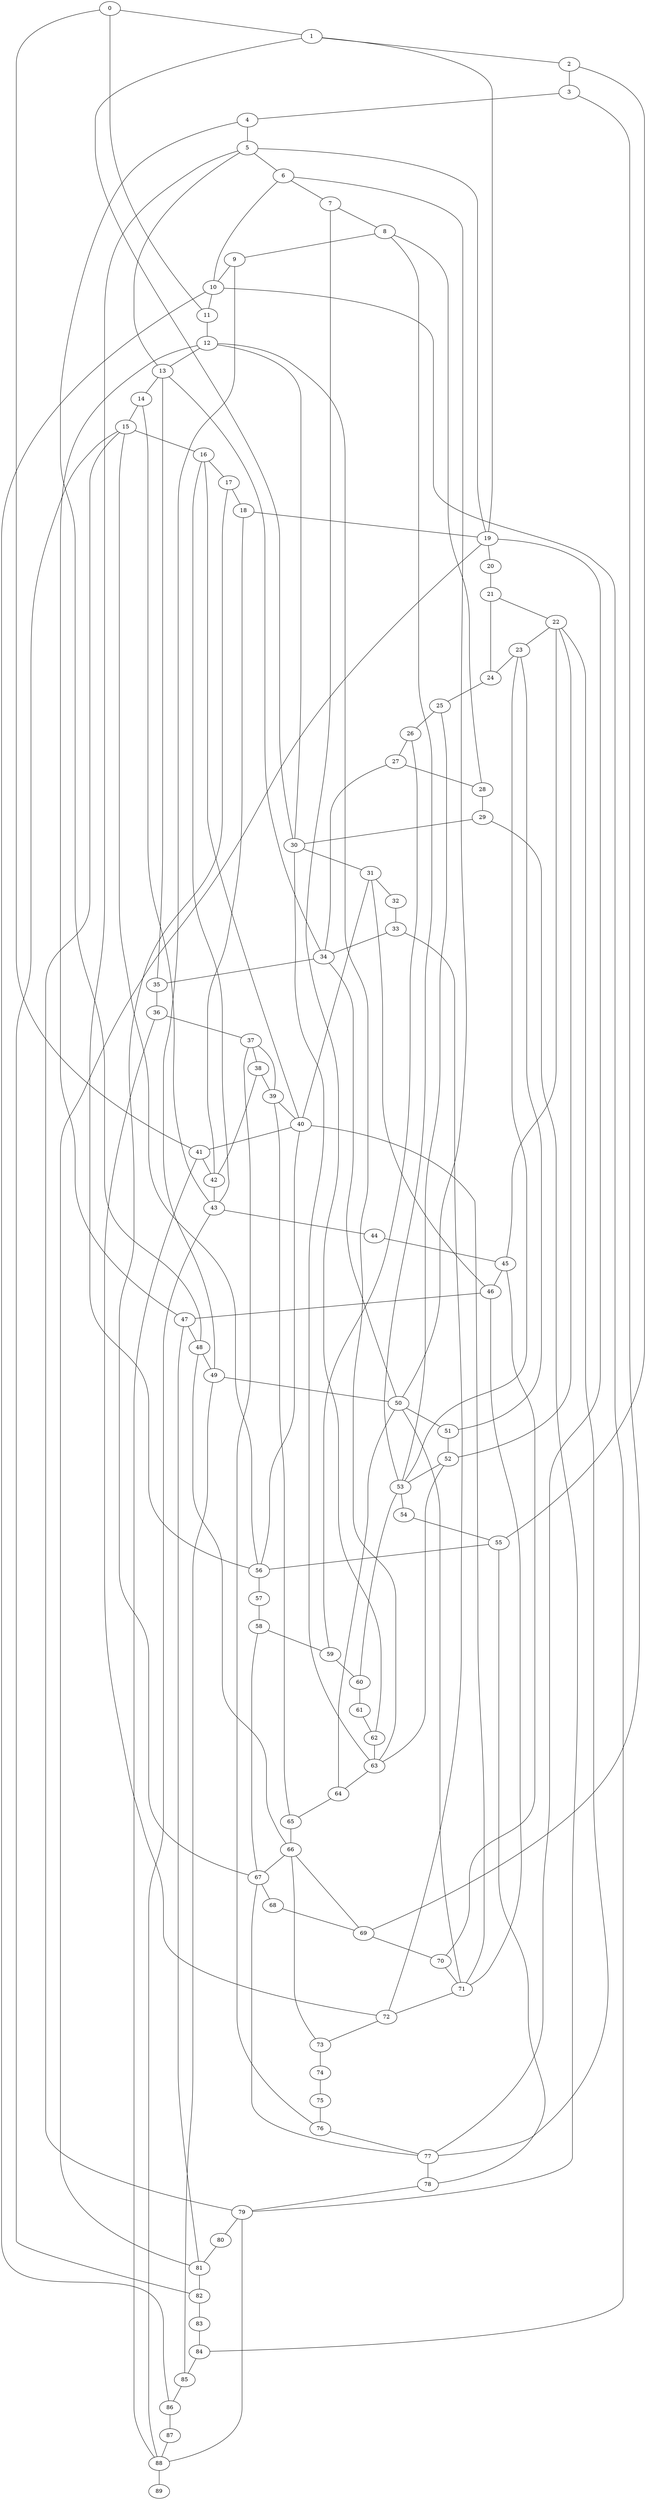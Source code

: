 
graph graphname {
    0 -- 1
0 -- 11
0 -- 41
1 -- 2
1 -- 19
1 -- 30
2 -- 3
2 -- 55
3 -- 4
3 -- 69
4 -- 5
4 -- 48
5 -- 6
5 -- 13
5 -- 19
5 -- 56
6 -- 7
6 -- 50
6 -- 10
7 -- 8
7 -- 62
8 -- 9
8 -- 28
8 -- 53
9 -- 10
9 -- 49
10 -- 11
10 -- 84
10 -- 86
11 -- 12
12 -- 13
12 -- 47
12 -- 63
12 -- 30
13 -- 14
13 -- 34
13 -- 35
14 -- 15
14 -- 43
15 -- 16
15 -- 56
15 -- 82
15 -- 79
16 -- 17
16 -- 43
16 -- 40
17 -- 18
17 -- 67
18 -- 19
18 -- 42
19 -- 20
19 -- 81
19 -- 77
20 -- 21
21 -- 22
21 -- 24
22 -- 23
22 -- 45
22 -- 52
22 -- 77
23 -- 24
23 -- 51
23 -- 53
24 -- 25
25 -- 26
25 -- 53
26 -- 27
26 -- 59
27 -- 28
27 -- 34
28 -- 29
29 -- 30
29 -- 79
30 -- 31
30 -- 63
31 -- 32
31 -- 40
31 -- 46
32 -- 33
33 -- 34
33 -- 72
34 -- 35
34 -- 50
35 -- 36
36 -- 37
36 -- 72
37 -- 38
37 -- 39
37 -- 76
38 -- 39
38 -- 42
39 -- 40
39 -- 65
40 -- 41
40 -- 71
40 -- 56
41 -- 42
41 -- 88
42 -- 43
43 -- 44
43 -- 88
44 -- 45
45 -- 46
45 -- 70
46 -- 47
46 -- 71
47 -- 48
47 -- 81
48 -- 49
48 -- 66
49 -- 50
49 -- 85
50 -- 51
50 -- 71
50 -- 64
51 -- 52
52 -- 53
52 -- 63
53 -- 54
53 -- 60
54 -- 55
55 -- 56
55 -- 78
56 -- 57
57 -- 58
58 -- 59
58 -- 67
59 -- 60
60 -- 61
61 -- 62
62 -- 63
63 -- 64
64 -- 65
65 -- 66
66 -- 67
66 -- 69
66 -- 73
67 -- 68
67 -- 77
68 -- 69
69 -- 70
70 -- 71
71 -- 72
72 -- 73
73 -- 74
74 -- 75
75 -- 76
76 -- 77
77 -- 78
78 -- 79
79 -- 80
79 -- 88
80 -- 81
81 -- 82
82 -- 83
83 -- 84
84 -- 85
85 -- 86
86 -- 87
87 -- 88
88 -- 89

}
